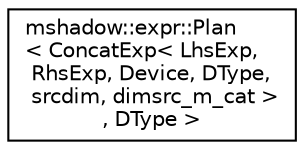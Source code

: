 digraph "Graphical Class Hierarchy"
{
 // LATEX_PDF_SIZE
  edge [fontname="Helvetica",fontsize="10",labelfontname="Helvetica",labelfontsize="10"];
  node [fontname="Helvetica",fontsize="10",shape=record];
  rankdir="LR";
  Node0 [label="mshadow::expr::Plan\l\< ConcatExp\< LhsExp,\l RhsExp, Device, DType,\l srcdim, dimsrc_m_cat \>\l, DType \>",height=0.2,width=0.4,color="black", fillcolor="white", style="filled",URL="$structmshadow_1_1expr_1_1Plan_3_01ConcatExp_3_01LhsExp_00_01RhsExp_00_01Device_00_01DType_00_01s76b43ed364fa61f3bc8ef765e00463d6.html",tooltip=" "];
}
